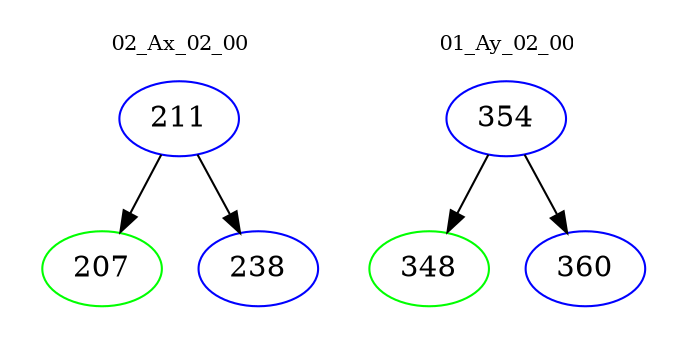 digraph{
subgraph cluster_0 {
color = white
label = "02_Ax_02_00";
fontsize=10;
T0_211 [label="211", color="blue"]
T0_211 -> T0_207 [color="black"]
T0_207 [label="207", color="green"]
T0_211 -> T0_238 [color="black"]
T0_238 [label="238", color="blue"]
}
subgraph cluster_1 {
color = white
label = "01_Ay_02_00";
fontsize=10;
T1_354 [label="354", color="blue"]
T1_354 -> T1_348 [color="black"]
T1_348 [label="348", color="green"]
T1_354 -> T1_360 [color="black"]
T1_360 [label="360", color="blue"]
}
}
